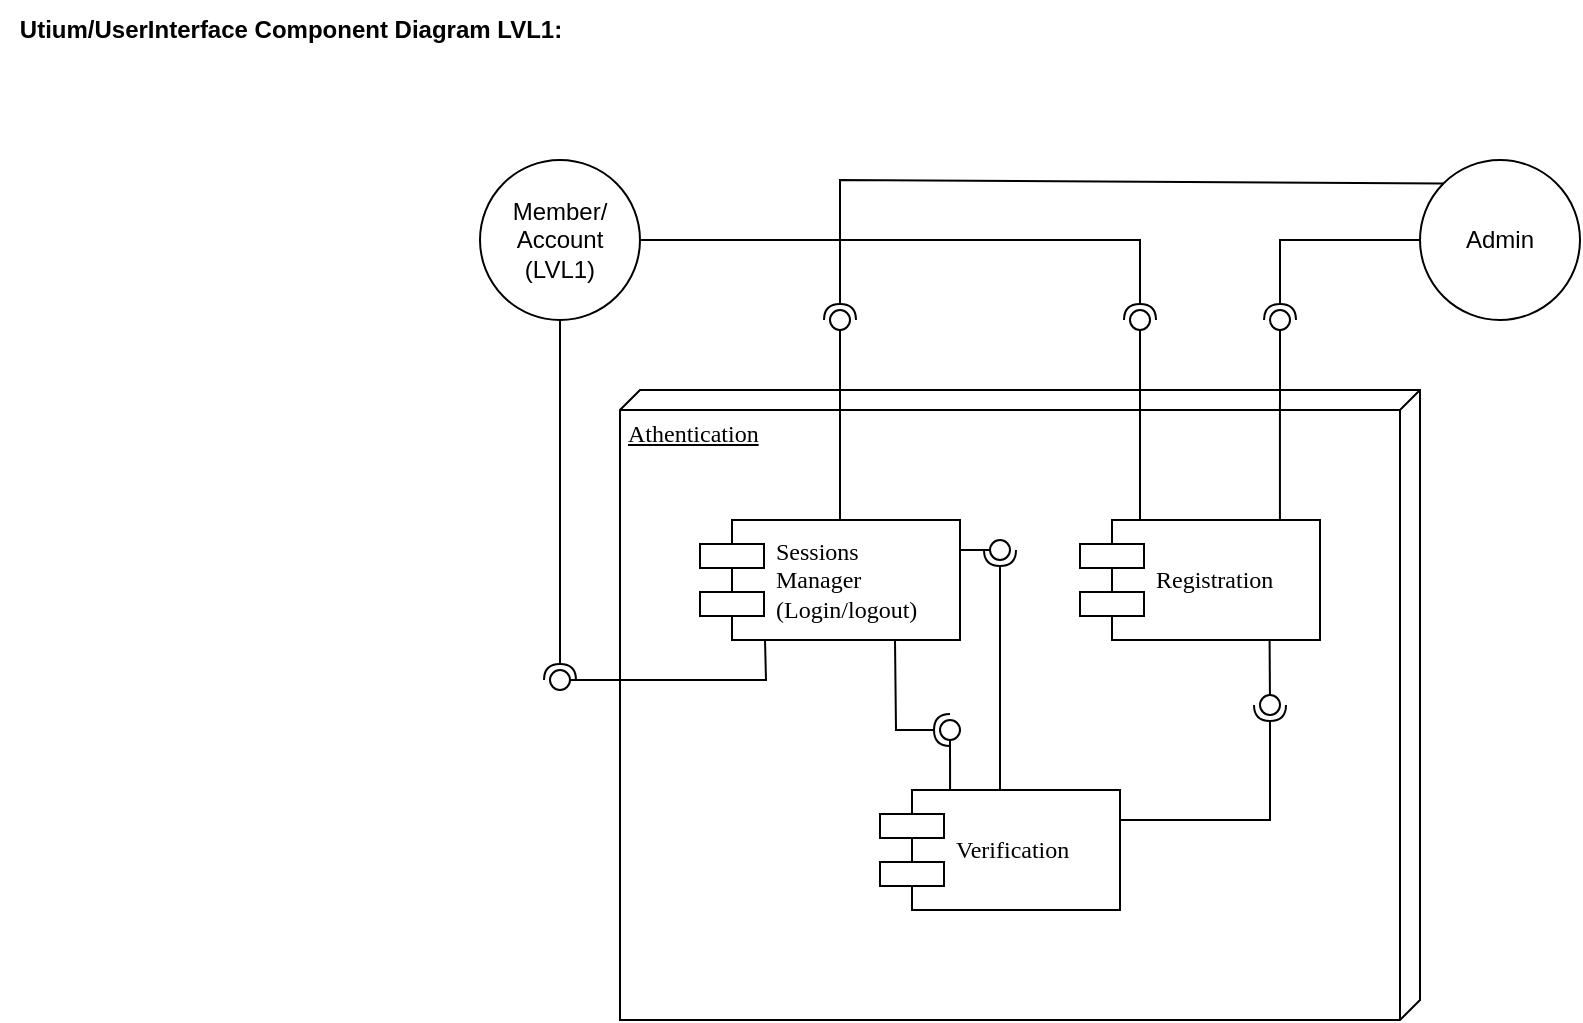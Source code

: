 <mxfile version="26.1.1">
  <diagram name="Page-1" id="5f0bae14-7c28-e335-631c-24af17079c00">
    <mxGraphModel dx="1128" dy="553" grid="1" gridSize="10" guides="1" tooltips="1" connect="1" arrows="1" fold="1" page="1" pageScale="1" pageWidth="1100" pageHeight="850" background="none" math="0" shadow="0">
      <root>
        <mxCell id="0" />
        <mxCell id="1" parent="0" />
        <mxCell id="39150e848f15840c-1" value="Athentication" style="verticalAlign=top;align=left;spacingTop=8;spacingLeft=2;spacingRight=12;shape=cube;size=10;direction=south;fontStyle=4;html=1;rounded=0;shadow=0;comic=0;labelBackgroundColor=none;strokeWidth=1;fontFamily=Verdana;fontSize=12" parent="1" vertex="1">
          <mxGeometry x="310" y="195" width="400" height="315" as="geometry" />
        </mxCell>
        <mxCell id="39150e848f15840c-5" value="Sessions&lt;div&gt;Manager&lt;/div&gt;&lt;div&gt;(Login/logout)&lt;/div&gt;" style="shape=component;align=left;spacingLeft=36;rounded=0;shadow=0;comic=0;labelBackgroundColor=none;strokeWidth=1;fontFamily=Verdana;fontSize=12;html=1;" parent="1" vertex="1">
          <mxGeometry x="350" y="260" width="130" height="60" as="geometry" />
        </mxCell>
        <mxCell id="otqnFci0Plrtz_pooFe8-1" value="&lt;b&gt;Utium/UserInterface Component Diagram LVL1:&lt;/b&gt;" style="text;html=1;align=center;verticalAlign=middle;resizable=0;points=[];autosize=1;strokeColor=none;fillColor=none;" vertex="1" parent="1">
          <mxGeometry width="290" height="30" as="geometry" />
        </mxCell>
        <mxCell id="otqnFci0Plrtz_pooFe8-2" value="Registration" style="shape=component;align=left;spacingLeft=36;rounded=0;shadow=0;comic=0;labelBackgroundColor=none;strokeWidth=1;fontFamily=Verdana;fontSize=12;html=1;" vertex="1" parent="1">
          <mxGeometry x="540" y="260" width="120" height="60" as="geometry" />
        </mxCell>
        <mxCell id="otqnFci0Plrtz_pooFe8-3" value="Verification" style="shape=component;align=left;spacingLeft=36;rounded=0;shadow=0;comic=0;labelBackgroundColor=none;strokeWidth=1;fontFamily=Verdana;fontSize=12;html=1;" vertex="1" parent="1">
          <mxGeometry x="440" y="395" width="120" height="60" as="geometry" />
        </mxCell>
        <mxCell id="otqnFci0Plrtz_pooFe8-4" value="" style="rounded=0;orthogonalLoop=1;jettySize=auto;html=1;endArrow=halfCircle;endFill=0;endSize=6;strokeWidth=1;sketch=0;exitX=1;exitY=0.25;exitDx=0;exitDy=0;" edge="1" target="otqnFci0Plrtz_pooFe8-6" parent="1" source="otqnFci0Plrtz_pooFe8-3">
          <mxGeometry relative="1" as="geometry">
            <mxPoint x="530" y="345" as="sourcePoint" />
            <Array as="points">
              <mxPoint x="635" y="410" />
            </Array>
          </mxGeometry>
        </mxCell>
        <mxCell id="otqnFci0Plrtz_pooFe8-5" value="" style="rounded=0;orthogonalLoop=1;jettySize=auto;html=1;endArrow=oval;endFill=0;sketch=0;sourcePerimeterSpacing=0;targetPerimeterSpacing=0;endSize=10;entryX=0.359;entryY=0.416;entryDx=0;entryDy=0;entryPerimeter=0;exitX=0.79;exitY=0.994;exitDx=0;exitDy=0;exitPerimeter=0;" edge="1" target="otqnFci0Plrtz_pooFe8-6" parent="1" source="otqnFci0Plrtz_pooFe8-2">
          <mxGeometry relative="1" as="geometry">
            <mxPoint x="635" y="320" as="sourcePoint" />
            <mxPoint x="570" y="410" as="targetPoint" />
          </mxGeometry>
        </mxCell>
        <mxCell id="otqnFci0Plrtz_pooFe8-6" value="" style="ellipse;whiteSpace=wrap;html=1;align=center;aspect=fixed;fillColor=none;strokeColor=none;resizable=0;perimeter=centerPerimeter;rotatable=0;allowArrows=0;points=[];outlineConnect=1;" vertex="1" parent="1">
          <mxGeometry x="630" y="347.5" width="10" height="10" as="geometry" />
        </mxCell>
        <mxCell id="otqnFci0Plrtz_pooFe8-7" value="" style="rounded=0;orthogonalLoop=1;jettySize=auto;html=1;endArrow=halfCircle;endFill=0;endSize=6;strokeWidth=1;sketch=0;exitX=0.75;exitY=1;exitDx=0;exitDy=0;" edge="1" target="otqnFci0Plrtz_pooFe8-9" parent="1" source="39150e848f15840c-5">
          <mxGeometry relative="1" as="geometry">
            <mxPoint x="530" y="345" as="sourcePoint" />
            <Array as="points">
              <mxPoint x="448" y="365" />
            </Array>
          </mxGeometry>
        </mxCell>
        <mxCell id="otqnFci0Plrtz_pooFe8-8" value="" style="rounded=0;orthogonalLoop=1;jettySize=auto;html=1;endArrow=oval;endFill=0;sketch=0;sourcePerimeterSpacing=0;targetPerimeterSpacing=0;endSize=10;exitX=0.292;exitY=-0.007;exitDx=0;exitDy=0;entryX=0.45;entryY=0.617;entryDx=0;entryDy=0;entryPerimeter=0;exitPerimeter=0;" edge="1" target="otqnFci0Plrtz_pooFe8-9" parent="1" source="otqnFci0Plrtz_pooFe8-3">
          <mxGeometry relative="1" as="geometry">
            <mxPoint x="490" y="345" as="sourcePoint" />
          </mxGeometry>
        </mxCell>
        <mxCell id="otqnFci0Plrtz_pooFe8-9" value="" style="ellipse;whiteSpace=wrap;html=1;align=center;aspect=fixed;fillColor=none;strokeColor=none;resizable=0;perimeter=centerPerimeter;rotatable=0;allowArrows=0;points=[];outlineConnect=1;" vertex="1" parent="1">
          <mxGeometry x="470" y="360" width="10" height="10" as="geometry" />
        </mxCell>
        <mxCell id="otqnFci0Plrtz_pooFe8-10" value="" style="rounded=0;orthogonalLoop=1;jettySize=auto;html=1;endArrow=halfCircle;endFill=0;endSize=6;strokeWidth=1;sketch=0;exitX=0.5;exitY=1;exitDx=0;exitDy=0;" edge="1" parent="1" source="otqnFci0Plrtz_pooFe8-13">
          <mxGeometry relative="1" as="geometry">
            <mxPoint x="530" y="315" as="sourcePoint" />
            <mxPoint x="280" y="340" as="targetPoint" />
          </mxGeometry>
        </mxCell>
        <mxCell id="otqnFci0Plrtz_pooFe8-11" value="" style="rounded=0;orthogonalLoop=1;jettySize=auto;html=1;endArrow=oval;endFill=0;sketch=0;sourcePerimeterSpacing=0;targetPerimeterSpacing=0;endSize=10;exitX=0.25;exitY=1;exitDx=0;exitDy=0;" edge="1" parent="1" source="39150e848f15840c-5">
          <mxGeometry relative="1" as="geometry">
            <mxPoint x="490" y="315" as="sourcePoint" />
            <mxPoint x="280" y="340" as="targetPoint" />
            <Array as="points">
              <mxPoint x="383" y="340" />
            </Array>
          </mxGeometry>
        </mxCell>
        <mxCell id="otqnFci0Plrtz_pooFe8-12" value="" style="ellipse;whiteSpace=wrap;html=1;align=center;aspect=fixed;fillColor=none;strokeColor=none;resizable=0;perimeter=centerPerimeter;rotatable=0;allowArrows=0;points=[];outlineConnect=1;" vertex="1" parent="1">
          <mxGeometry x="505" y="310" width="10" height="10" as="geometry" />
        </mxCell>
        <mxCell id="otqnFci0Plrtz_pooFe8-13" value="Member/&lt;div&gt;Account&lt;/div&gt;&lt;div&gt;(LVL1)&lt;/div&gt;" style="ellipse;whiteSpace=wrap;html=1;aspect=fixed;" vertex="1" parent="1">
          <mxGeometry x="240" y="80" width="80" height="80" as="geometry" />
        </mxCell>
        <mxCell id="otqnFci0Plrtz_pooFe8-14" value="" style="rounded=0;orthogonalLoop=1;jettySize=auto;html=1;endArrow=halfCircle;endFill=0;endSize=6;strokeWidth=1;sketch=0;exitX=1;exitY=0.5;exitDx=0;exitDy=0;" edge="1" parent="1" source="otqnFci0Plrtz_pooFe8-13">
          <mxGeometry relative="1" as="geometry">
            <mxPoint x="530" y="255" as="sourcePoint" />
            <mxPoint x="570" y="160" as="targetPoint" />
            <Array as="points">
              <mxPoint x="570" y="120" />
            </Array>
          </mxGeometry>
        </mxCell>
        <mxCell id="otqnFci0Plrtz_pooFe8-15" value="" style="rounded=0;orthogonalLoop=1;jettySize=auto;html=1;endArrow=oval;endFill=0;sketch=0;sourcePerimeterSpacing=0;targetPerimeterSpacing=0;endSize=10;exitX=0.25;exitY=0;exitDx=0;exitDy=0;" edge="1" parent="1" source="otqnFci0Plrtz_pooFe8-2">
          <mxGeometry relative="1" as="geometry">
            <mxPoint x="490" y="255" as="sourcePoint" />
            <mxPoint x="570" y="160" as="targetPoint" />
          </mxGeometry>
        </mxCell>
        <mxCell id="otqnFci0Plrtz_pooFe8-16" value="" style="ellipse;whiteSpace=wrap;html=1;align=center;aspect=fixed;fillColor=none;strokeColor=none;resizable=0;perimeter=centerPerimeter;rotatable=0;allowArrows=0;points=[];outlineConnect=1;" vertex="1" parent="1">
          <mxGeometry x="505" y="250" width="10" height="10" as="geometry" />
        </mxCell>
        <mxCell id="otqnFci0Plrtz_pooFe8-17" value="Admin" style="ellipse;whiteSpace=wrap;html=1;aspect=fixed;" vertex="1" parent="1">
          <mxGeometry x="710" y="80" width="80" height="80" as="geometry" />
        </mxCell>
        <mxCell id="otqnFci0Plrtz_pooFe8-19" value="" style="rounded=0;orthogonalLoop=1;jettySize=auto;html=1;endArrow=halfCircle;endFill=0;endSize=6;strokeWidth=1;sketch=0;exitX=0;exitY=0.5;exitDx=0;exitDy=0;" edge="1" parent="1" source="otqnFci0Plrtz_pooFe8-17">
          <mxGeometry relative="1" as="geometry">
            <mxPoint x="530" y="315" as="sourcePoint" />
            <mxPoint x="640" y="160" as="targetPoint" />
            <Array as="points">
              <mxPoint x="640" y="120" />
            </Array>
          </mxGeometry>
        </mxCell>
        <mxCell id="otqnFci0Plrtz_pooFe8-20" value="" style="rounded=0;orthogonalLoop=1;jettySize=auto;html=1;endArrow=oval;endFill=0;sketch=0;sourcePerimeterSpacing=0;targetPerimeterSpacing=0;endSize=10;exitX=0.833;exitY=0;exitDx=0;exitDy=0;exitPerimeter=0;" edge="1" parent="1" source="otqnFci0Plrtz_pooFe8-2">
          <mxGeometry relative="1" as="geometry">
            <mxPoint x="490" y="315" as="sourcePoint" />
            <mxPoint x="640" y="160" as="targetPoint" />
          </mxGeometry>
        </mxCell>
        <mxCell id="otqnFci0Plrtz_pooFe8-21" value="" style="ellipse;whiteSpace=wrap;html=1;align=center;aspect=fixed;fillColor=none;strokeColor=none;resizable=0;perimeter=centerPerimeter;rotatable=0;allowArrows=0;points=[];outlineConnect=1;" vertex="1" parent="1">
          <mxGeometry x="505" y="310" width="10" height="10" as="geometry" />
        </mxCell>
        <mxCell id="otqnFci0Plrtz_pooFe8-22" value="" style="rounded=0;orthogonalLoop=1;jettySize=auto;html=1;endArrow=halfCircle;endFill=0;endSize=6;strokeWidth=1;sketch=0;exitX=0;exitY=0;exitDx=0;exitDy=0;" edge="1" parent="1" source="otqnFci0Plrtz_pooFe8-17">
          <mxGeometry relative="1" as="geometry">
            <mxPoint x="530" y="315" as="sourcePoint" />
            <mxPoint x="420" y="160" as="targetPoint" />
            <Array as="points">
              <mxPoint x="420" y="90" />
            </Array>
          </mxGeometry>
        </mxCell>
        <mxCell id="otqnFci0Plrtz_pooFe8-23" value="" style="rounded=0;orthogonalLoop=1;jettySize=auto;html=1;endArrow=oval;endFill=0;sketch=0;sourcePerimeterSpacing=0;targetPerimeterSpacing=0;endSize=10;" edge="1" parent="1">
          <mxGeometry relative="1" as="geometry">
            <mxPoint x="420" y="260" as="sourcePoint" />
            <mxPoint x="420" y="160" as="targetPoint" />
          </mxGeometry>
        </mxCell>
        <mxCell id="otqnFci0Plrtz_pooFe8-24" value="" style="ellipse;whiteSpace=wrap;html=1;align=center;aspect=fixed;fillColor=none;strokeColor=none;resizable=0;perimeter=centerPerimeter;rotatable=0;allowArrows=0;points=[];outlineConnect=1;" vertex="1" parent="1">
          <mxGeometry x="505" y="310" width="10" height="10" as="geometry" />
        </mxCell>
        <mxCell id="otqnFci0Plrtz_pooFe8-25" value="" style="rounded=0;orthogonalLoop=1;jettySize=auto;html=1;endArrow=halfCircle;endFill=0;endSize=6;strokeWidth=1;sketch=0;exitX=0.5;exitY=0;exitDx=0;exitDy=0;" edge="1" target="otqnFci0Plrtz_pooFe8-27" parent="1" source="otqnFci0Plrtz_pooFe8-3">
          <mxGeometry relative="1" as="geometry">
            <mxPoint x="520" y="335" as="sourcePoint" />
          </mxGeometry>
        </mxCell>
        <mxCell id="otqnFci0Plrtz_pooFe8-26" value="" style="rounded=0;orthogonalLoop=1;jettySize=auto;html=1;endArrow=oval;endFill=0;sketch=0;sourcePerimeterSpacing=0;targetPerimeterSpacing=0;endSize=10;exitX=1;exitY=0.25;exitDx=0;exitDy=0;entryX=0.6;entryY=0.8;entryDx=0;entryDy=0;entryPerimeter=0;" edge="1" target="otqnFci0Plrtz_pooFe8-27" parent="1" source="39150e848f15840c-5">
          <mxGeometry relative="1" as="geometry">
            <mxPoint x="480" y="335" as="sourcePoint" />
          </mxGeometry>
        </mxCell>
        <mxCell id="otqnFci0Plrtz_pooFe8-27" value="" style="ellipse;whiteSpace=wrap;html=1;align=center;aspect=fixed;fillColor=none;strokeColor=none;resizable=0;perimeter=centerPerimeter;rotatable=0;allowArrows=0;points=[];outlineConnect=1;" vertex="1" parent="1">
          <mxGeometry x="495" y="270" width="10" height="10" as="geometry" />
        </mxCell>
      </root>
    </mxGraphModel>
  </diagram>
</mxfile>
